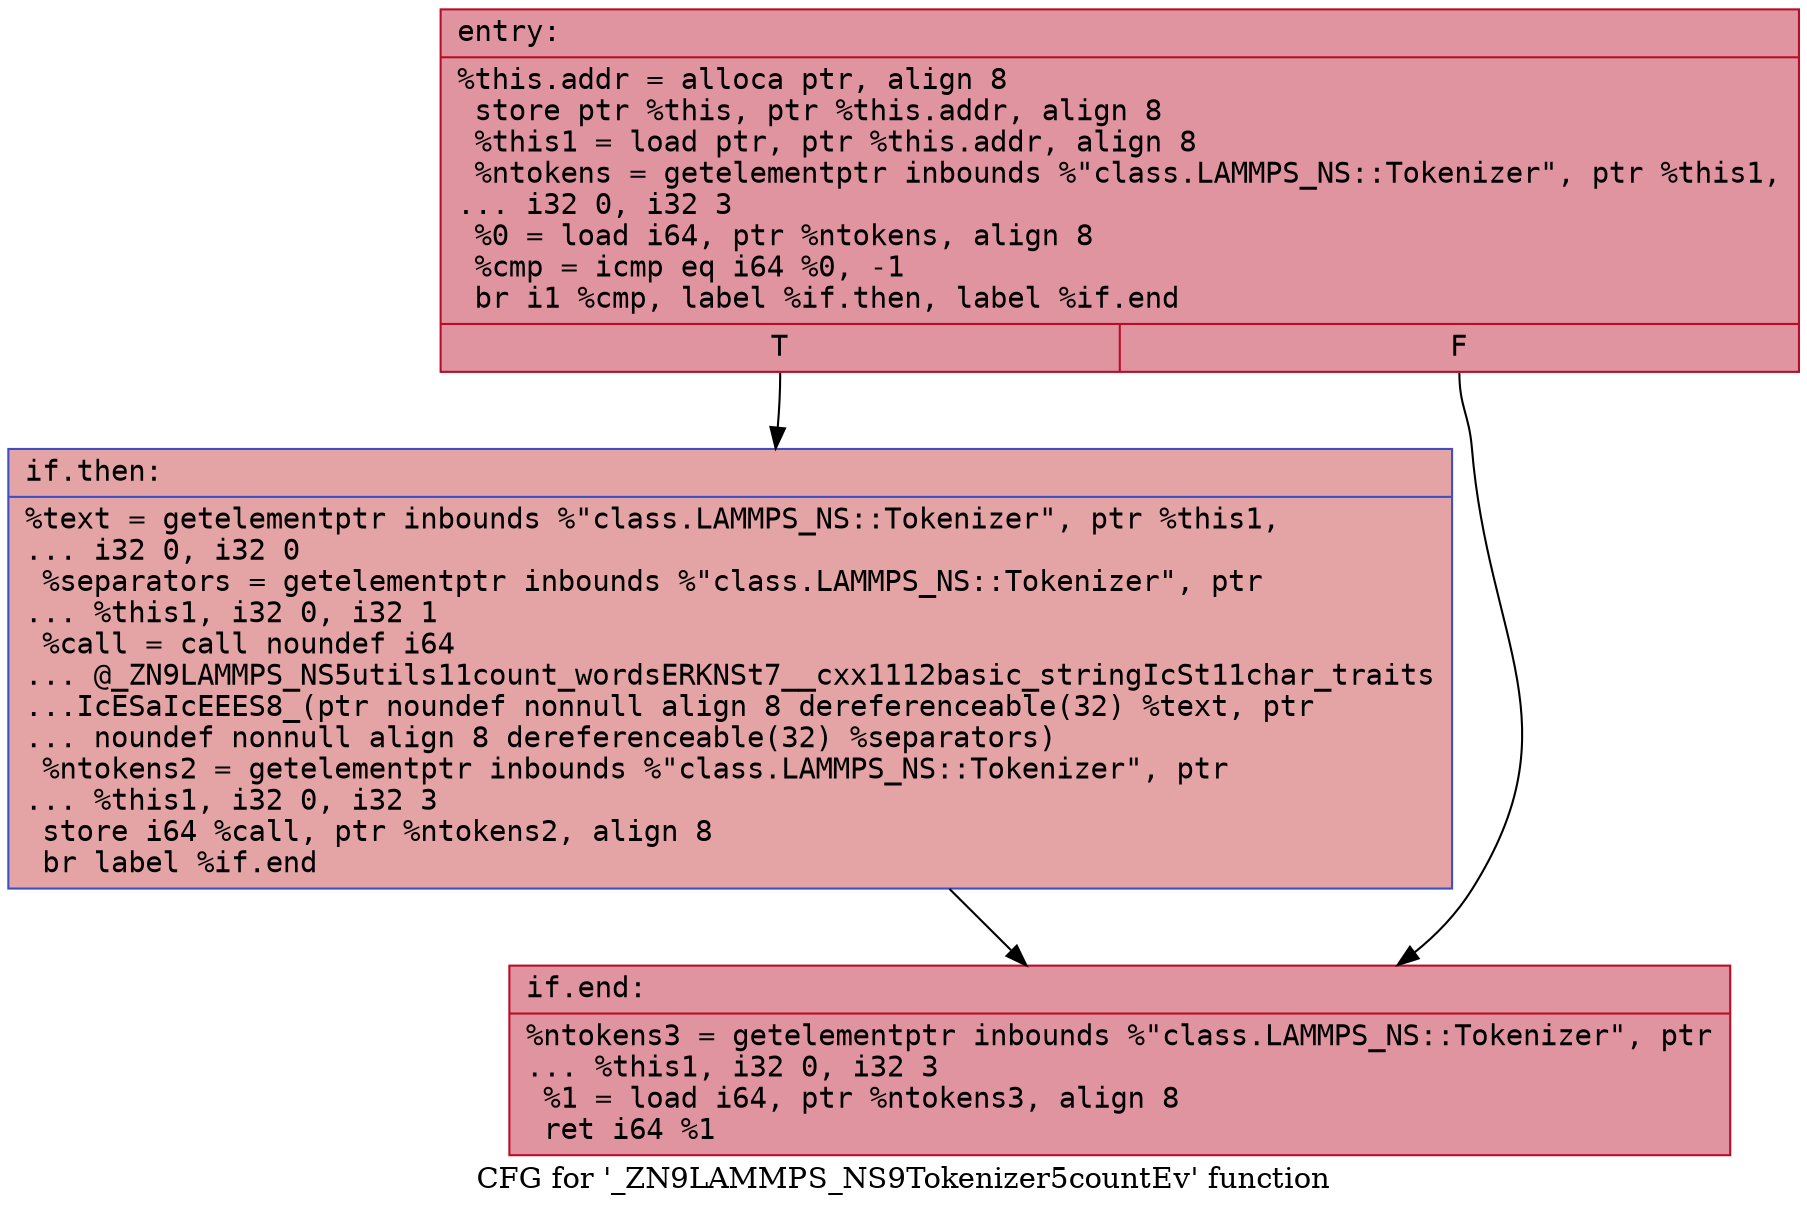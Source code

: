 digraph "CFG for '_ZN9LAMMPS_NS9Tokenizer5countEv' function" {
	label="CFG for '_ZN9LAMMPS_NS9Tokenizer5countEv' function";

	Node0x55ce20bcf570 [shape=record,color="#b70d28ff", style=filled, fillcolor="#b70d2870" fontname="Courier",label="{entry:\l|  %this.addr = alloca ptr, align 8\l  store ptr %this, ptr %this.addr, align 8\l  %this1 = load ptr, ptr %this.addr, align 8\l  %ntokens = getelementptr inbounds %\"class.LAMMPS_NS::Tokenizer\", ptr %this1,\l... i32 0, i32 3\l  %0 = load i64, ptr %ntokens, align 8\l  %cmp = icmp eq i64 %0, -1\l  br i1 %cmp, label %if.then, label %if.end\l|{<s0>T|<s1>F}}"];
	Node0x55ce20bcf570:s0 -> Node0x55ce20bcfb00[tooltip="entry -> if.then\nProbability 37.50%" ];
	Node0x55ce20bcf570:s1 -> Node0x55ce20bcfb70[tooltip="entry -> if.end\nProbability 62.50%" ];
	Node0x55ce20bcfb00 [shape=record,color="#3d50c3ff", style=filled, fillcolor="#c32e3170" fontname="Courier",label="{if.then:\l|  %text = getelementptr inbounds %\"class.LAMMPS_NS::Tokenizer\", ptr %this1,\l... i32 0, i32 0\l  %separators = getelementptr inbounds %\"class.LAMMPS_NS::Tokenizer\", ptr\l... %this1, i32 0, i32 1\l  %call = call noundef i64\l... @_ZN9LAMMPS_NS5utils11count_wordsERKNSt7__cxx1112basic_stringIcSt11char_traits\l...IcESaIcEEES8_(ptr noundef nonnull align 8 dereferenceable(32) %text, ptr\l... noundef nonnull align 8 dereferenceable(32) %separators)\l  %ntokens2 = getelementptr inbounds %\"class.LAMMPS_NS::Tokenizer\", ptr\l... %this1, i32 0, i32 3\l  store i64 %call, ptr %ntokens2, align 8\l  br label %if.end\l}"];
	Node0x55ce20bcfb00 -> Node0x55ce20bcfb70[tooltip="if.then -> if.end\nProbability 100.00%" ];
	Node0x55ce20bcfb70 [shape=record,color="#b70d28ff", style=filled, fillcolor="#b70d2870" fontname="Courier",label="{if.end:\l|  %ntokens3 = getelementptr inbounds %\"class.LAMMPS_NS::Tokenizer\", ptr\l... %this1, i32 0, i32 3\l  %1 = load i64, ptr %ntokens3, align 8\l  ret i64 %1\l}"];
}
